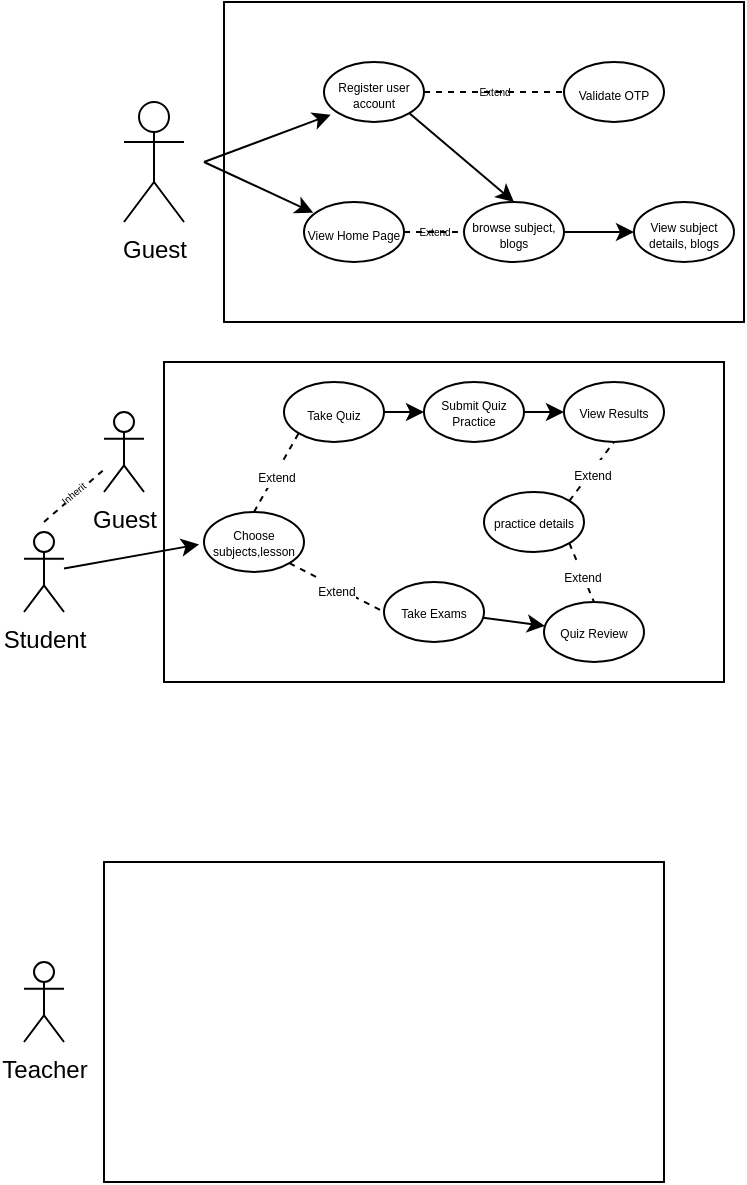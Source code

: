 <mxfile version="24.7.14">
  <diagram name="Page-1" id="CsbMUX92o969FBu23m6x">
    <mxGraphModel dx="528" dy="312" grid="1" gridSize="10" guides="1" tooltips="1" connect="1" arrows="1" fold="1" page="1" pageScale="1" pageWidth="850" pageHeight="1100" math="0" shadow="0">
      <root>
        <mxCell id="0" />
        <mxCell id="1" parent="0" />
        <mxCell id="YSgQy_tYBf9nfDvOi7hA-10" value="" style="rounded=0;whiteSpace=wrap;html=1;" vertex="1" parent="1">
          <mxGeometry x="180" y="10" width="260" height="160" as="geometry" />
        </mxCell>
        <mxCell id="YSgQy_tYBf9nfDvOi7hA-1" value="Student" style="shape=umlActor;verticalLabelPosition=bottom;verticalAlign=top;html=1;" vertex="1" parent="1">
          <mxGeometry x="80" y="275" width="20" height="40" as="geometry" />
        </mxCell>
        <mxCell id="YSgQy_tYBf9nfDvOi7hA-2" value="Teacher" style="shape=umlActor;verticalLabelPosition=bottom;verticalAlign=top;html=1;" vertex="1" parent="1">
          <mxGeometry x="80" y="490" width="20" height="40" as="geometry" />
        </mxCell>
        <mxCell id="YSgQy_tYBf9nfDvOi7hA-3" value="Guest&lt;div&gt;&lt;br&gt;&lt;/div&gt;" style="shape=umlActor;verticalLabelPosition=bottom;verticalAlign=top;html=1;" vertex="1" parent="1">
          <mxGeometry x="130" y="60" width="30" height="60" as="geometry" />
        </mxCell>
        <mxCell id="YSgQy_tYBf9nfDvOi7hA-32" style="edgeStyle=none;shape=connector;rounded=0;jumpSize=31;orthogonalLoop=1;jettySize=auto;html=1;exitX=1;exitY=0.5;exitDx=0;exitDy=0;entryX=0;entryY=0.5;entryDx=0;entryDy=0;strokeColor=default;align=center;verticalAlign=middle;fontFamily=Helvetica;fontSize=11;fontColor=default;labelBackgroundColor=default;endArrow=classic;" edge="1" parent="1" source="YSgQy_tYBf9nfDvOi7hA-6" target="YSgQy_tYBf9nfDvOi7hA-8">
          <mxGeometry relative="1" as="geometry" />
        </mxCell>
        <mxCell id="YSgQy_tYBf9nfDvOi7hA-6" value="&lt;p style=&quot;line-height: 50%;&quot;&gt;&lt;font style=&quot;font-size: 6px;&quot;&gt;browse subject, blogs&lt;/font&gt;&lt;/p&gt;" style="ellipse;whiteSpace=wrap;html=1;align=center;" vertex="1" parent="1">
          <mxGeometry x="300" y="110" width="50" height="30" as="geometry" />
        </mxCell>
        <mxCell id="YSgQy_tYBf9nfDvOi7hA-7" value="&lt;p style=&quot;line-height: 50%;&quot;&gt;&lt;font style=&quot;font-size: 6px;&quot;&gt;Register user account&lt;/font&gt;&lt;/p&gt;" style="ellipse;whiteSpace=wrap;html=1;" vertex="1" parent="1">
          <mxGeometry x="230" y="40" width="50" height="30" as="geometry" />
        </mxCell>
        <mxCell id="YSgQy_tYBf9nfDvOi7hA-8" value="&lt;p style=&quot;line-height: 50%;&quot;&gt;&lt;span data-lucid-content=&quot;{&amp;quot;t&amp;quot;:&amp;quot;View subject details, blogs&amp;quot;,&amp;quot;m&amp;quot;:[{&amp;quot;s&amp;quot;:0,&amp;quot;n&amp;quot;:&amp;quot;a&amp;quot;,&amp;quot;v&amp;quot;:&amp;quot;center&amp;quot;},{&amp;quot;s&amp;quot;:0,&amp;quot;n&amp;quot;:&amp;quot;fsp&amp;quot;,&amp;quot;v&amp;quot;:&amp;quot;ss_presetShapeStyle1_textStyle&amp;quot;,&amp;quot;e&amp;quot;:27},{&amp;quot;s&amp;quot;:0,&amp;quot;n&amp;quot;:&amp;quot;fsp2&amp;quot;,&amp;quot;v&amp;quot;:&amp;quot;ss_presetShapeStyle1_textStyle&amp;quot;,&amp;quot;e&amp;quot;:27},{&amp;quot;s&amp;quot;:0,&amp;quot;n&amp;quot;:&amp;quot;s&amp;quot;,&amp;quot;v&amp;quot;:22.444,&amp;quot;e&amp;quot;:27}]}&quot; data-lucid-type=&quot;application/vnd.lucid.text&quot;&gt;&lt;font style=&quot;font-size: 6px;&quot;&gt;View subject details, blogs&lt;/font&gt;&lt;/span&gt;&lt;/p&gt;" style="ellipse;whiteSpace=wrap;html=1;" vertex="1" parent="1">
          <mxGeometry x="385" y="110" width="50" height="30" as="geometry" />
        </mxCell>
        <mxCell id="YSgQy_tYBf9nfDvOi7hA-9" value="&lt;p style=&quot;line-height: 50%;&quot;&gt;&lt;span style=&quot;&quot; data-lucid-content=&quot;{&amp;quot;t&amp;quot;:&amp;quot;View Home Page&amp;quot;,&amp;quot;m&amp;quot;:[{&amp;quot;s&amp;quot;:0,&amp;quot;n&amp;quot;:&amp;quot;a&amp;quot;,&amp;quot;v&amp;quot;:&amp;quot;center&amp;quot;},{&amp;quot;s&amp;quot;:0,&amp;quot;n&amp;quot;:&amp;quot;s&amp;quot;,&amp;quot;v&amp;quot;:22.444,&amp;quot;e&amp;quot;:14},{&amp;quot;s&amp;quot;:0,&amp;quot;n&amp;quot;:&amp;quot;fsp&amp;quot;,&amp;quot;v&amp;quot;:&amp;quot;ss_presetShapeStyle1_textStyle&amp;quot;,&amp;quot;e&amp;quot;:14},{&amp;quot;s&amp;quot;:0,&amp;quot;n&amp;quot;:&amp;quot;fsp2&amp;quot;,&amp;quot;v&amp;quot;:&amp;quot;ss_presetShapeStyle1_textStyle&amp;quot;,&amp;quot;e&amp;quot;:14}]}&quot; data-lucid-type=&quot;application/vnd.lucid.text&quot;&gt;&lt;font style=&quot;font-size: 6px;&quot; color=&quot;#040405&quot;&gt;View Home Page&lt;/font&gt;&lt;/span&gt;&lt;/p&gt;" style="ellipse;whiteSpace=wrap;html=1;" vertex="1" parent="1">
          <mxGeometry x="220" y="110" width="50" height="30" as="geometry" />
        </mxCell>
        <mxCell id="YSgQy_tYBf9nfDvOi7hA-12" value="" style="endArrow=classic;html=1;rounded=0;jumpSize=31;entryX=0.067;entryY=0.878;entryDx=0;entryDy=0;entryPerimeter=0;" edge="1" parent="1" target="YSgQy_tYBf9nfDvOi7hA-7">
          <mxGeometry width="50" height="50" relative="1" as="geometry">
            <mxPoint x="170" y="90" as="sourcePoint" />
            <mxPoint x="230" y="70" as="targetPoint" />
          </mxGeometry>
        </mxCell>
        <mxCell id="YSgQy_tYBf9nfDvOi7hA-15" value="" style="endArrow=classic;html=1;rounded=0;jumpSize=31;entryX=0.093;entryY=0.178;entryDx=0;entryDy=0;entryPerimeter=0;" edge="1" parent="1" target="YSgQy_tYBf9nfDvOi7hA-9">
          <mxGeometry width="50" height="50" relative="1" as="geometry">
            <mxPoint x="170" y="90" as="sourcePoint" />
            <mxPoint x="220" y="140" as="targetPoint" />
          </mxGeometry>
        </mxCell>
        <mxCell id="YSgQy_tYBf9nfDvOi7hA-21" value="" style="endArrow=none;dashed=1;html=1;rounded=0;strokeColor=default;align=center;verticalAlign=middle;fontFamily=Helvetica;fontSize=11;fontColor=default;labelBackgroundColor=default;jumpSize=31;exitX=1;exitY=0.5;exitDx=0;exitDy=0;entryX=0;entryY=0.5;entryDx=0;entryDy=0;" edge="1" parent="1" source="YSgQy_tYBf9nfDvOi7hA-7" target="YSgQy_tYBf9nfDvOi7hA-22">
          <mxGeometry width="50" height="50" relative="1" as="geometry">
            <mxPoint x="280" y="75" as="sourcePoint" />
            <mxPoint x="320" y="35" as="targetPoint" />
          </mxGeometry>
        </mxCell>
        <mxCell id="YSgQy_tYBf9nfDvOi7hA-23" value="&lt;font style=&quot;font-size: 5px;&quot;&gt;Extend&lt;/font&gt;" style="edgeLabel;html=1;align=center;verticalAlign=middle;resizable=0;points=[];fontFamily=Helvetica;fontSize=11;fontColor=default;labelBackgroundColor=none;" vertex="1" connectable="0" parent="YSgQy_tYBf9nfDvOi7hA-21">
          <mxGeometry y="2" relative="1" as="geometry">
            <mxPoint as="offset" />
          </mxGeometry>
        </mxCell>
        <mxCell id="YSgQy_tYBf9nfDvOi7hA-22" value="&lt;p style=&quot;line-height: 50%;&quot;&gt;&lt;span data-lucid-content=&quot;{&amp;quot;t&amp;quot;:&amp;quot;View subject details, blogs&amp;quot;,&amp;quot;m&amp;quot;:[{&amp;quot;s&amp;quot;:0,&amp;quot;n&amp;quot;:&amp;quot;a&amp;quot;,&amp;quot;v&amp;quot;:&amp;quot;center&amp;quot;},{&amp;quot;s&amp;quot;:0,&amp;quot;n&amp;quot;:&amp;quot;fsp&amp;quot;,&amp;quot;v&amp;quot;:&amp;quot;ss_presetShapeStyle1_textStyle&amp;quot;,&amp;quot;e&amp;quot;:27},{&amp;quot;s&amp;quot;:0,&amp;quot;n&amp;quot;:&amp;quot;fsp2&amp;quot;,&amp;quot;v&amp;quot;:&amp;quot;ss_presetShapeStyle1_textStyle&amp;quot;,&amp;quot;e&amp;quot;:27},{&amp;quot;s&amp;quot;:0,&amp;quot;n&amp;quot;:&amp;quot;s&amp;quot;,&amp;quot;v&amp;quot;:22.444,&amp;quot;e&amp;quot;:27}]}&quot; data-lucid-type=&quot;application/vnd.lucid.text&quot;&gt;&lt;font style=&quot;font-size: 6px;&quot;&gt;Validate OTP&lt;/font&gt;&lt;/span&gt;&lt;/p&gt;" style="ellipse;whiteSpace=wrap;html=1;" vertex="1" parent="1">
          <mxGeometry x="350" y="40" width="50" height="30" as="geometry" />
        </mxCell>
        <mxCell id="YSgQy_tYBf9nfDvOi7hA-26" value="" style="endArrow=none;dashed=1;html=1;rounded=0;strokeColor=default;align=center;verticalAlign=middle;fontFamily=Helvetica;fontSize=11;fontColor=default;labelBackgroundColor=default;jumpSize=31;exitX=1;exitY=0.5;exitDx=0;exitDy=0;entryX=0;entryY=0.5;entryDx=0;entryDy=0;" edge="1" parent="1" source="YSgQy_tYBf9nfDvOi7hA-9" target="YSgQy_tYBf9nfDvOi7hA-6">
          <mxGeometry width="50" height="50" relative="1" as="geometry">
            <mxPoint x="353" y="124" as="sourcePoint" />
            <mxPoint x="350" y="77" as="targetPoint" />
          </mxGeometry>
        </mxCell>
        <mxCell id="YSgQy_tYBf9nfDvOi7hA-27" value="&lt;font style=&quot;font-size: 5px;&quot;&gt;Extend&lt;/font&gt;" style="edgeLabel;html=1;align=center;verticalAlign=middle;resizable=0;points=[];fontFamily=Helvetica;fontSize=11;fontColor=default;labelBackgroundColor=none;rotation=0;" vertex="1" connectable="0" parent="YSgQy_tYBf9nfDvOi7hA-26">
          <mxGeometry y="2" relative="1" as="geometry">
            <mxPoint as="offset" />
          </mxGeometry>
        </mxCell>
        <mxCell id="YSgQy_tYBf9nfDvOi7hA-31" value="" style="endArrow=classic;html=1;rounded=0;jumpSize=31;entryX=0.5;entryY=0;entryDx=0;entryDy=0;exitX=1;exitY=1;exitDx=0;exitDy=0;" edge="1" parent="1" source="YSgQy_tYBf9nfDvOi7hA-7" target="YSgQy_tYBf9nfDvOi7hA-6">
          <mxGeometry width="50" height="50" relative="1" as="geometry">
            <mxPoint x="190" y="110" as="sourcePoint" />
            <mxPoint x="243" y="76" as="targetPoint" />
          </mxGeometry>
        </mxCell>
        <mxCell id="YSgQy_tYBf9nfDvOi7hA-33" value="" style="rounded=0;whiteSpace=wrap;html=1;fontFamily=Helvetica;fontSize=11;fontColor=default;labelBackgroundColor=default;movable=1;resizable=1;rotatable=1;deletable=1;editable=1;locked=0;connectable=1;" vertex="1" parent="1">
          <mxGeometry x="150" y="190" width="280" height="160" as="geometry" />
        </mxCell>
        <mxCell id="YSgQy_tYBf9nfDvOi7hA-36" value="Guest&lt;div&gt;&lt;br&gt;&lt;/div&gt;" style="shape=umlActor;verticalLabelPosition=bottom;verticalAlign=top;html=1;" vertex="1" parent="1">
          <mxGeometry x="120" y="215" width="20" height="40" as="geometry" />
        </mxCell>
        <mxCell id="YSgQy_tYBf9nfDvOi7hA-42" value="" style="endArrow=classic;html=1;rounded=0;strokeColor=default;align=center;verticalAlign=middle;fontFamily=Helvetica;fontSize=11;fontColor=default;labelBackgroundColor=default;jumpSize=31;entryX=-0.048;entryY=0.54;entryDx=0;entryDy=0;entryPerimeter=0;" edge="1" parent="1" source="YSgQy_tYBf9nfDvOi7hA-1" target="YSgQy_tYBf9nfDvOi7hA-50">
          <mxGeometry width="50" height="50" relative="1" as="geometry">
            <mxPoint x="200" y="290" as="sourcePoint" />
            <mxPoint x="180" y="280" as="targetPoint" />
          </mxGeometry>
        </mxCell>
        <mxCell id="YSgQy_tYBf9nfDvOi7hA-63" style="edgeStyle=none;shape=connector;rounded=0;jumpSize=31;orthogonalLoop=1;jettySize=auto;html=1;entryX=0;entryY=0.5;entryDx=0;entryDy=0;strokeColor=default;align=center;verticalAlign=middle;fontFamily=Helvetica;fontSize=11;fontColor=default;labelBackgroundColor=default;endArrow=classic;" edge="1" parent="1" source="YSgQy_tYBf9nfDvOi7hA-43" target="YSgQy_tYBf9nfDvOi7hA-47">
          <mxGeometry relative="1" as="geometry" />
        </mxCell>
        <mxCell id="YSgQy_tYBf9nfDvOi7hA-43" value="&lt;font style=&quot;font-size: 6px;&quot;&gt;Take Quiz&lt;/font&gt;" style="ellipse;whiteSpace=wrap;html=1;fontFamily=Helvetica;fontSize=11;fontColor=default;labelBackgroundColor=none;" vertex="1" parent="1">
          <mxGeometry x="210" y="200" width="50" height="30" as="geometry" />
        </mxCell>
        <mxCell id="YSgQy_tYBf9nfDvOi7hA-44" value="&lt;p style=&quot;line-height: 50%;&quot;&gt;&lt;font style=&quot;font-size: 6px;&quot;&gt;View Results&lt;/font&gt;&lt;/p&gt;" style="ellipse;fontFamily=Helvetica;fontSize=11;fontColor=default;labelBackgroundColor=none;html=1;whiteSpace=wrap;" vertex="1" parent="1">
          <mxGeometry x="350" y="200" width="50" height="30" as="geometry" />
        </mxCell>
        <mxCell id="YSgQy_tYBf9nfDvOi7hA-45" value="&lt;p style=&quot;line-height: 50%;&quot;&gt;&lt;font style=&quot;font-size: 6px;&quot;&gt;Quiz Review&lt;/font&gt;&lt;/p&gt;" style="ellipse;whiteSpace=wrap;html=1;fontFamily=Helvetica;fontSize=11;fontColor=default;labelBackgroundColor=none;" vertex="1" parent="1">
          <mxGeometry x="340" y="310" width="50" height="30" as="geometry" />
        </mxCell>
        <mxCell id="YSgQy_tYBf9nfDvOi7hA-64" style="edgeStyle=none;shape=connector;rounded=0;jumpSize=31;orthogonalLoop=1;jettySize=auto;html=1;entryX=0;entryY=0.5;entryDx=0;entryDy=0;strokeColor=default;align=center;verticalAlign=middle;fontFamily=Helvetica;fontSize=11;fontColor=default;labelBackgroundColor=default;endArrow=classic;" edge="1" parent="1" source="YSgQy_tYBf9nfDvOi7hA-47" target="YSgQy_tYBf9nfDvOi7hA-44">
          <mxGeometry relative="1" as="geometry" />
        </mxCell>
        <mxCell id="YSgQy_tYBf9nfDvOi7hA-47" value="&lt;p style=&quot;line-height: 50%;&quot;&gt;&lt;font style=&quot;font-size: 6px;&quot;&gt;Submit Quiz Practice&lt;/font&gt;&lt;/p&gt;" style="ellipse;whiteSpace=wrap;html=1;fontFamily=Helvetica;fontSize=11;fontColor=default;labelBackgroundColor=none;" vertex="1" parent="1">
          <mxGeometry x="280" y="200" width="50" height="30" as="geometry" />
        </mxCell>
        <mxCell id="YSgQy_tYBf9nfDvOi7hA-57" value="" style="edgeStyle=none;shape=connector;rounded=0;jumpSize=31;orthogonalLoop=1;jettySize=auto;html=1;strokeColor=default;align=center;verticalAlign=middle;fontFamily=Helvetica;fontSize=11;fontColor=default;labelBackgroundColor=default;endArrow=classic;" edge="1" parent="1" source="YSgQy_tYBf9nfDvOi7hA-49" target="YSgQy_tYBf9nfDvOi7hA-45">
          <mxGeometry relative="1" as="geometry" />
        </mxCell>
        <mxCell id="YSgQy_tYBf9nfDvOi7hA-49" value="&lt;p style=&quot;line-height: 50%;&quot;&gt;&lt;font style=&quot;font-size: 6px;&quot;&gt;Take Exams&lt;/font&gt;&lt;/p&gt;" style="ellipse;fontFamily=Helvetica;fontSize=11;fontColor=default;labelBackgroundColor=none;labelBorderColor=none;whiteSpace=wrap;html=1;" vertex="1" parent="1">
          <mxGeometry x="260" y="300" width="50" height="30" as="geometry" />
        </mxCell>
        <mxCell id="YSgQy_tYBf9nfDvOi7hA-50" value="&lt;p style=&quot;line-height: 50%;&quot;&gt;&lt;font style=&quot;font-size: 6px;&quot;&gt;Choose subjects,lesson&lt;/font&gt;&lt;/p&gt;" style="ellipse;whiteSpace=wrap;html=1;fontFamily=Helvetica;fontSize=11;fontColor=default;labelBackgroundColor=none;" vertex="1" parent="1">
          <mxGeometry x="170" y="265" width="50" height="30" as="geometry" />
        </mxCell>
        <mxCell id="YSgQy_tYBf9nfDvOi7hA-54" value="" style="endArrow=none;dashed=1;html=1;rounded=0;strokeColor=default;align=center;verticalAlign=middle;fontFamily=Helvetica;fontSize=11;fontColor=default;labelBackgroundColor=default;jumpSize=31;movable=1;resizable=1;rotatable=1;deletable=1;editable=1;locked=0;connectable=1;flowAnimation=0;shadow=0;" edge="1" parent="1" target="YSgQy_tYBf9nfDvOi7hA-36">
          <mxGeometry width="50" height="50" relative="1" as="geometry">
            <mxPoint x="90" y="270" as="sourcePoint" />
            <mxPoint x="140" y="310" as="targetPoint" />
          </mxGeometry>
        </mxCell>
        <mxCell id="YSgQy_tYBf9nfDvOi7hA-56" value="&lt;p style=&quot;line-height: 50%;&quot;&gt;&lt;font style=&quot;font-size: 5px;&quot;&gt;Inherit&lt;/font&gt;&lt;/p&gt;" style="edgeLabel;html=1;align=center;verticalAlign=middle;resizable=0;points=[];fontFamily=Helvetica;fontSize=11;fontColor=default;labelBackgroundColor=default;rotation=-40;" vertex="1" connectable="0" parent="YSgQy_tYBf9nfDvOi7hA-54">
          <mxGeometry y="2" relative="1" as="geometry">
            <mxPoint as="offset" />
          </mxGeometry>
        </mxCell>
        <mxCell id="YSgQy_tYBf9nfDvOi7hA-65" value="&lt;p style=&quot;line-height: 50%;&quot;&gt;&lt;font style=&quot;font-size: 6px;&quot;&gt;practice details&lt;/font&gt;&lt;/p&gt;" style="ellipse;fontFamily=Helvetica;fontSize=11;fontColor=default;labelBackgroundColor=none;html=1;whiteSpace=wrap;" vertex="1" parent="1">
          <mxGeometry x="310" y="255" width="50" height="30" as="geometry" />
        </mxCell>
        <mxCell id="YSgQy_tYBf9nfDvOi7hA-74" value="" style="endArrow=none;html=1;rounded=0;strokeColor=default;align=center;verticalAlign=middle;fontFamily=Helvetica;fontSize=11;fontColor=default;labelBackgroundColor=default;jumpSize=31;exitX=0.5;exitY=0;exitDx=0;exitDy=0;entryX=0;entryY=1;entryDx=0;entryDy=0;endFill=0;dashed=1;" edge="1" parent="1" source="YSgQy_tYBf9nfDvOi7hA-50" target="YSgQy_tYBf9nfDvOi7hA-43">
          <mxGeometry relative="1" as="geometry">
            <mxPoint x="270" y="300" as="sourcePoint" />
            <mxPoint x="370" y="300" as="targetPoint" />
          </mxGeometry>
        </mxCell>
        <mxCell id="YSgQy_tYBf9nfDvOi7hA-75" value="&lt;font style=&quot;font-size: 6px;&quot;&gt;Extend&lt;/font&gt;" style="edgeLabel;resizable=0;html=1;;align=center;verticalAlign=middle;fontFamily=Helvetica;fontSize=11;fontColor=default;labelBackgroundColor=default;" connectable="0" vertex="1" parent="YSgQy_tYBf9nfDvOi7hA-74">
          <mxGeometry relative="1" as="geometry" />
        </mxCell>
        <mxCell id="YSgQy_tYBf9nfDvOi7hA-77" value="" style="endArrow=none;html=1;rounded=0;strokeColor=default;align=center;verticalAlign=middle;fontFamily=Helvetica;fontSize=11;fontColor=default;labelBackgroundColor=default;jumpSize=31;exitX=1;exitY=1;exitDx=0;exitDy=0;entryX=0;entryY=0.5;entryDx=0;entryDy=0;endFill=0;dashed=1;" edge="1" parent="1" source="YSgQy_tYBf9nfDvOi7hA-50" target="YSgQy_tYBf9nfDvOi7hA-49">
          <mxGeometry relative="1" as="geometry">
            <mxPoint x="205" y="275" as="sourcePoint" />
            <mxPoint x="227" y="236" as="targetPoint" />
          </mxGeometry>
        </mxCell>
        <mxCell id="YSgQy_tYBf9nfDvOi7hA-78" value="&lt;font style=&quot;font-size: 6px;&quot;&gt;Extend&lt;/font&gt;" style="edgeLabel;resizable=0;html=1;;align=center;verticalAlign=middle;fontFamily=Helvetica;fontSize=11;fontColor=default;labelBackgroundColor=default;" connectable="0" vertex="1" parent="YSgQy_tYBf9nfDvOi7hA-77">
          <mxGeometry relative="1" as="geometry" />
        </mxCell>
        <mxCell id="YSgQy_tYBf9nfDvOi7hA-79" value="" style="endArrow=none;html=1;rounded=0;strokeColor=default;align=center;verticalAlign=middle;fontFamily=Helvetica;fontSize=11;fontColor=default;labelBackgroundColor=default;jumpSize=31;exitX=1;exitY=1;exitDx=0;exitDy=0;entryX=0.5;entryY=0;entryDx=0;entryDy=0;endFill=0;dashed=1;" edge="1" parent="1" source="YSgQy_tYBf9nfDvOi7hA-65" target="YSgQy_tYBf9nfDvOi7hA-45">
          <mxGeometry relative="1" as="geometry">
            <mxPoint x="215" y="285" as="sourcePoint" />
            <mxPoint x="237" y="246" as="targetPoint" />
          </mxGeometry>
        </mxCell>
        <mxCell id="YSgQy_tYBf9nfDvOi7hA-80" value="&lt;font style=&quot;font-size: 6px;&quot;&gt;Extend&lt;/font&gt;" style="edgeLabel;resizable=0;html=1;;align=center;verticalAlign=middle;fontFamily=Helvetica;fontSize=11;fontColor=default;labelBackgroundColor=default;" connectable="0" vertex="1" parent="YSgQy_tYBf9nfDvOi7hA-79">
          <mxGeometry relative="1" as="geometry" />
        </mxCell>
        <mxCell id="YSgQy_tYBf9nfDvOi7hA-81" value="" style="endArrow=none;html=1;rounded=0;strokeColor=default;align=center;verticalAlign=middle;fontFamily=Helvetica;fontSize=11;fontColor=default;labelBackgroundColor=default;jumpSize=31;exitX=1;exitY=0;exitDx=0;exitDy=0;entryX=0.5;entryY=1;entryDx=0;entryDy=0;endFill=0;dashed=1;" edge="1" parent="1" source="YSgQy_tYBf9nfDvOi7hA-65" target="YSgQy_tYBf9nfDvOi7hA-44">
          <mxGeometry relative="1" as="geometry">
            <mxPoint x="225" y="295" as="sourcePoint" />
            <mxPoint x="247" y="256" as="targetPoint" />
          </mxGeometry>
        </mxCell>
        <mxCell id="YSgQy_tYBf9nfDvOi7hA-82" value="&lt;font style=&quot;font-size: 6px;&quot;&gt;Extend&lt;/font&gt;" style="edgeLabel;resizable=0;html=1;;align=center;verticalAlign=middle;fontFamily=Helvetica;fontSize=11;fontColor=default;labelBackgroundColor=default;" connectable="0" vertex="1" parent="YSgQy_tYBf9nfDvOi7hA-81">
          <mxGeometry relative="1" as="geometry" />
        </mxCell>
        <mxCell id="YSgQy_tYBf9nfDvOi7hA-83" value="" style="rounded=0;whiteSpace=wrap;html=1;fontFamily=Helvetica;fontSize=11;fontColor=default;labelBackgroundColor=default;" vertex="1" parent="1">
          <mxGeometry x="120" y="440" width="280" height="160" as="geometry" />
        </mxCell>
      </root>
    </mxGraphModel>
  </diagram>
</mxfile>
